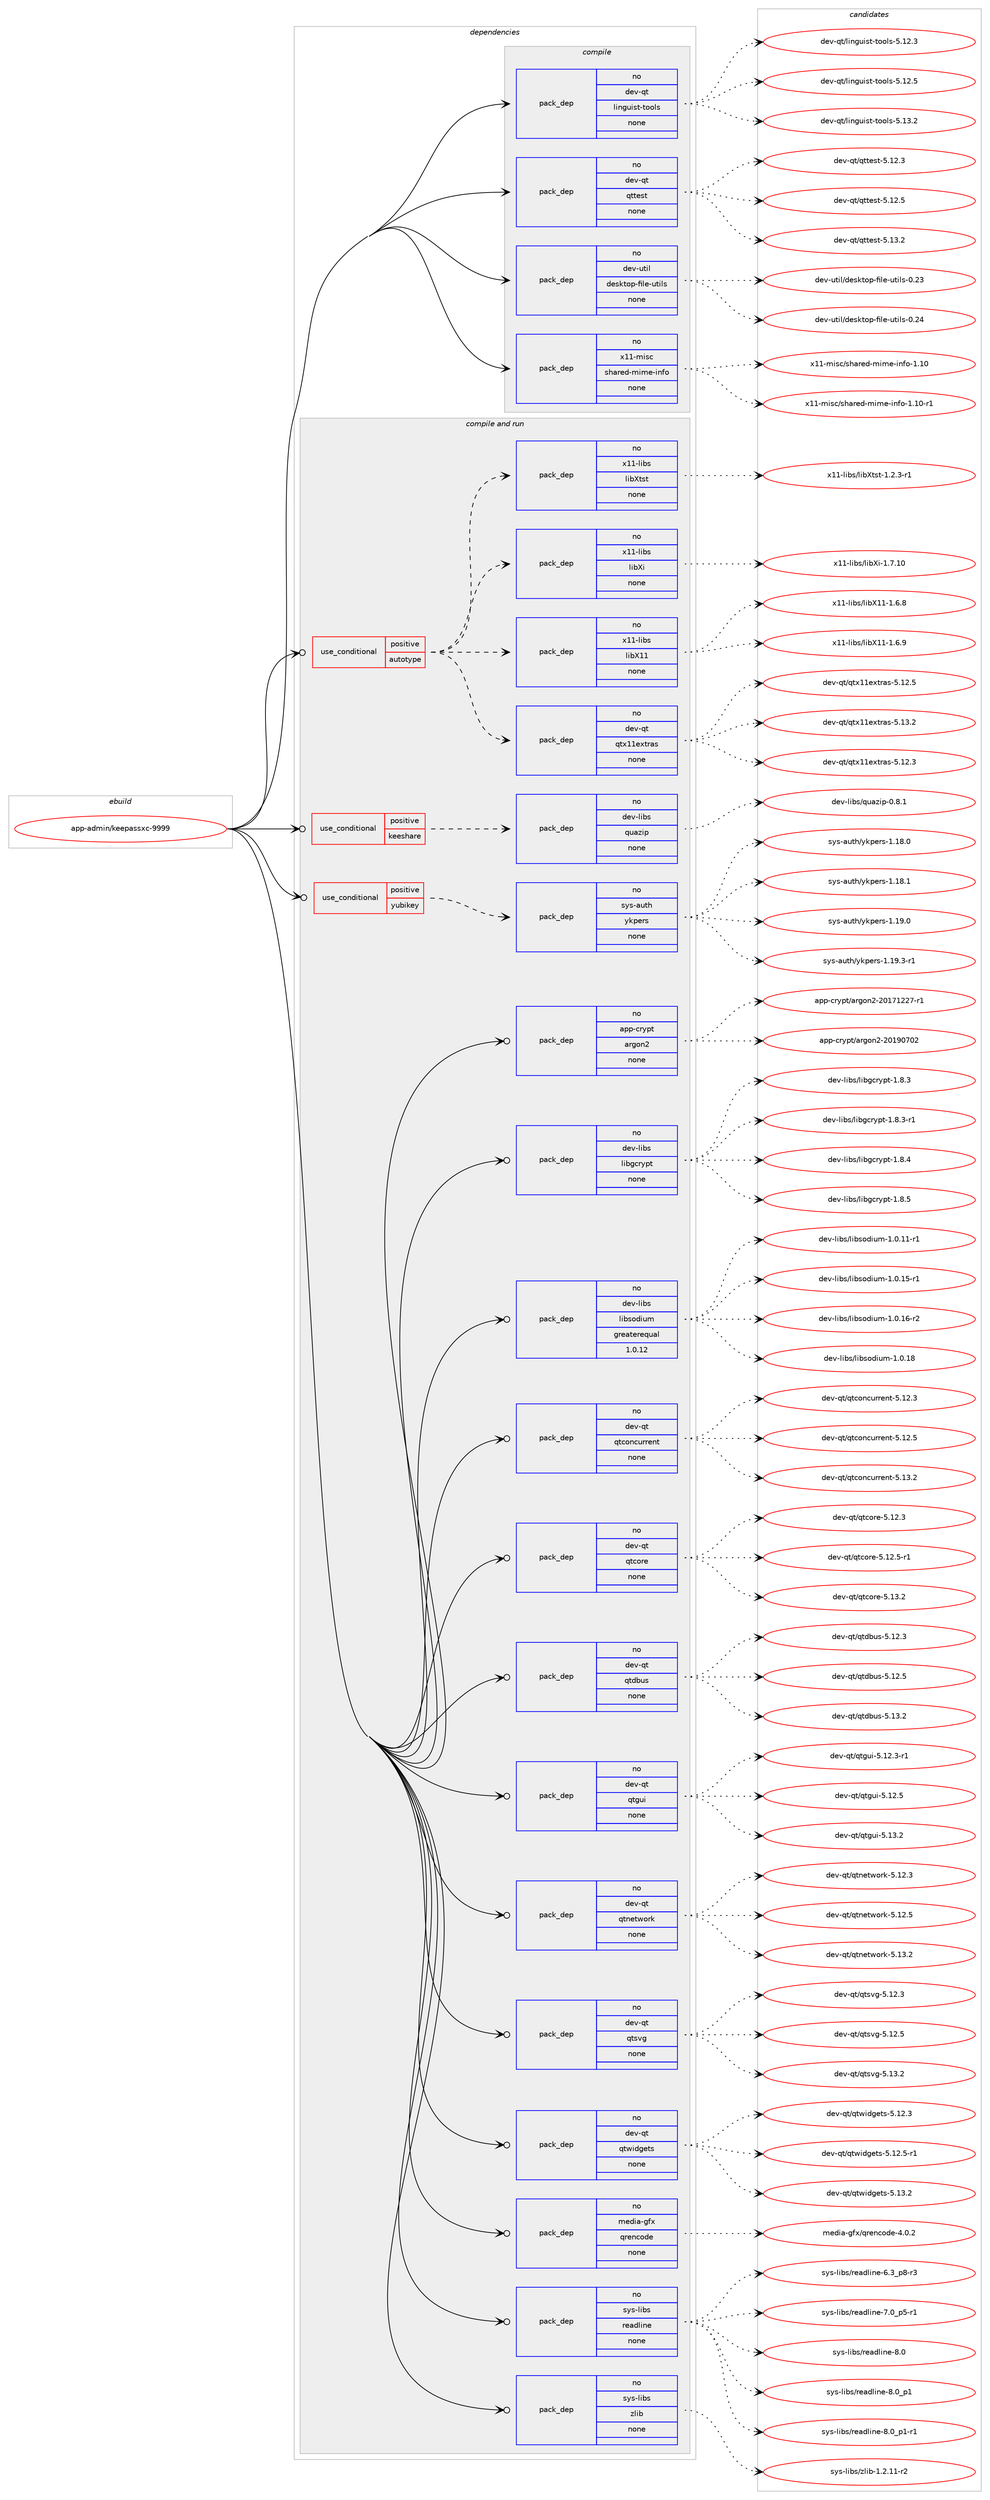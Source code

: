 digraph prolog {

# *************
# Graph options
# *************

newrank=true;
concentrate=true;
compound=true;
graph [rankdir=LR,fontname=Helvetica,fontsize=10,ranksep=1.5];#, ranksep=2.5, nodesep=0.2];
edge  [arrowhead=vee];
node  [fontname=Helvetica,fontsize=10];

# **********
# The ebuild
# **********

subgraph cluster_leftcol {
color=gray;
rank=same;
label=<<i>ebuild</i>>;
id [label="app-admin/keepassxc-9999", color=red, width=4, href="../app-admin/keepassxc-9999.svg"];
}

# ****************
# The dependencies
# ****************

subgraph cluster_midcol {
color=gray;
label=<<i>dependencies</i>>;
subgraph cluster_compile {
fillcolor="#eeeeee";
style=filled;
label=<<i>compile</i>>;
subgraph pack348053 {
dependency467760 [label=<<TABLE BORDER="0" CELLBORDER="1" CELLSPACING="0" CELLPADDING="4" WIDTH="220"><TR><TD ROWSPAN="6" CELLPADDING="30">pack_dep</TD></TR><TR><TD WIDTH="110">no</TD></TR><TR><TD>dev-qt</TD></TR><TR><TD>linguist-tools</TD></TR><TR><TD>none</TD></TR><TR><TD></TD></TR></TABLE>>, shape=none, color=blue];
}
id:e -> dependency467760:w [weight=20,style="solid",arrowhead="vee"];
subgraph pack348054 {
dependency467761 [label=<<TABLE BORDER="0" CELLBORDER="1" CELLSPACING="0" CELLPADDING="4" WIDTH="220"><TR><TD ROWSPAN="6" CELLPADDING="30">pack_dep</TD></TR><TR><TD WIDTH="110">no</TD></TR><TR><TD>dev-qt</TD></TR><TR><TD>qttest</TD></TR><TR><TD>none</TD></TR><TR><TD></TD></TR></TABLE>>, shape=none, color=blue];
}
id:e -> dependency467761:w [weight=20,style="solid",arrowhead="vee"];
subgraph pack348055 {
dependency467762 [label=<<TABLE BORDER="0" CELLBORDER="1" CELLSPACING="0" CELLPADDING="4" WIDTH="220"><TR><TD ROWSPAN="6" CELLPADDING="30">pack_dep</TD></TR><TR><TD WIDTH="110">no</TD></TR><TR><TD>dev-util</TD></TR><TR><TD>desktop-file-utils</TD></TR><TR><TD>none</TD></TR><TR><TD></TD></TR></TABLE>>, shape=none, color=blue];
}
id:e -> dependency467762:w [weight=20,style="solid",arrowhead="vee"];
subgraph pack348056 {
dependency467763 [label=<<TABLE BORDER="0" CELLBORDER="1" CELLSPACING="0" CELLPADDING="4" WIDTH="220"><TR><TD ROWSPAN="6" CELLPADDING="30">pack_dep</TD></TR><TR><TD WIDTH="110">no</TD></TR><TR><TD>x11-misc</TD></TR><TR><TD>shared-mime-info</TD></TR><TR><TD>none</TD></TR><TR><TD></TD></TR></TABLE>>, shape=none, color=blue];
}
id:e -> dependency467763:w [weight=20,style="solid",arrowhead="vee"];
}
subgraph cluster_compileandrun {
fillcolor="#eeeeee";
style=filled;
label=<<i>compile and run</i>>;
subgraph cond111190 {
dependency467764 [label=<<TABLE BORDER="0" CELLBORDER="1" CELLSPACING="0" CELLPADDING="4"><TR><TD ROWSPAN="3" CELLPADDING="10">use_conditional</TD></TR><TR><TD>positive</TD></TR><TR><TD>autotype</TD></TR></TABLE>>, shape=none, color=red];
subgraph pack348057 {
dependency467765 [label=<<TABLE BORDER="0" CELLBORDER="1" CELLSPACING="0" CELLPADDING="4" WIDTH="220"><TR><TD ROWSPAN="6" CELLPADDING="30">pack_dep</TD></TR><TR><TD WIDTH="110">no</TD></TR><TR><TD>dev-qt</TD></TR><TR><TD>qtx11extras</TD></TR><TR><TD>none</TD></TR><TR><TD></TD></TR></TABLE>>, shape=none, color=blue];
}
dependency467764:e -> dependency467765:w [weight=20,style="dashed",arrowhead="vee"];
subgraph pack348058 {
dependency467766 [label=<<TABLE BORDER="0" CELLBORDER="1" CELLSPACING="0" CELLPADDING="4" WIDTH="220"><TR><TD ROWSPAN="6" CELLPADDING="30">pack_dep</TD></TR><TR><TD WIDTH="110">no</TD></TR><TR><TD>x11-libs</TD></TR><TR><TD>libX11</TD></TR><TR><TD>none</TD></TR><TR><TD></TD></TR></TABLE>>, shape=none, color=blue];
}
dependency467764:e -> dependency467766:w [weight=20,style="dashed",arrowhead="vee"];
subgraph pack348059 {
dependency467767 [label=<<TABLE BORDER="0" CELLBORDER="1" CELLSPACING="0" CELLPADDING="4" WIDTH="220"><TR><TD ROWSPAN="6" CELLPADDING="30">pack_dep</TD></TR><TR><TD WIDTH="110">no</TD></TR><TR><TD>x11-libs</TD></TR><TR><TD>libXi</TD></TR><TR><TD>none</TD></TR><TR><TD></TD></TR></TABLE>>, shape=none, color=blue];
}
dependency467764:e -> dependency467767:w [weight=20,style="dashed",arrowhead="vee"];
subgraph pack348060 {
dependency467768 [label=<<TABLE BORDER="0" CELLBORDER="1" CELLSPACING="0" CELLPADDING="4" WIDTH="220"><TR><TD ROWSPAN="6" CELLPADDING="30">pack_dep</TD></TR><TR><TD WIDTH="110">no</TD></TR><TR><TD>x11-libs</TD></TR><TR><TD>libXtst</TD></TR><TR><TD>none</TD></TR><TR><TD></TD></TR></TABLE>>, shape=none, color=blue];
}
dependency467764:e -> dependency467768:w [weight=20,style="dashed",arrowhead="vee"];
}
id:e -> dependency467764:w [weight=20,style="solid",arrowhead="odotvee"];
subgraph cond111191 {
dependency467769 [label=<<TABLE BORDER="0" CELLBORDER="1" CELLSPACING="0" CELLPADDING="4"><TR><TD ROWSPAN="3" CELLPADDING="10">use_conditional</TD></TR><TR><TD>positive</TD></TR><TR><TD>keeshare</TD></TR></TABLE>>, shape=none, color=red];
subgraph pack348061 {
dependency467770 [label=<<TABLE BORDER="0" CELLBORDER="1" CELLSPACING="0" CELLPADDING="4" WIDTH="220"><TR><TD ROWSPAN="6" CELLPADDING="30">pack_dep</TD></TR><TR><TD WIDTH="110">no</TD></TR><TR><TD>dev-libs</TD></TR><TR><TD>quazip</TD></TR><TR><TD>none</TD></TR><TR><TD></TD></TR></TABLE>>, shape=none, color=blue];
}
dependency467769:e -> dependency467770:w [weight=20,style="dashed",arrowhead="vee"];
}
id:e -> dependency467769:w [weight=20,style="solid",arrowhead="odotvee"];
subgraph cond111192 {
dependency467771 [label=<<TABLE BORDER="0" CELLBORDER="1" CELLSPACING="0" CELLPADDING="4"><TR><TD ROWSPAN="3" CELLPADDING="10">use_conditional</TD></TR><TR><TD>positive</TD></TR><TR><TD>yubikey</TD></TR></TABLE>>, shape=none, color=red];
subgraph pack348062 {
dependency467772 [label=<<TABLE BORDER="0" CELLBORDER="1" CELLSPACING="0" CELLPADDING="4" WIDTH="220"><TR><TD ROWSPAN="6" CELLPADDING="30">pack_dep</TD></TR><TR><TD WIDTH="110">no</TD></TR><TR><TD>sys-auth</TD></TR><TR><TD>ykpers</TD></TR><TR><TD>none</TD></TR><TR><TD></TD></TR></TABLE>>, shape=none, color=blue];
}
dependency467771:e -> dependency467772:w [weight=20,style="dashed",arrowhead="vee"];
}
id:e -> dependency467771:w [weight=20,style="solid",arrowhead="odotvee"];
subgraph pack348063 {
dependency467773 [label=<<TABLE BORDER="0" CELLBORDER="1" CELLSPACING="0" CELLPADDING="4" WIDTH="220"><TR><TD ROWSPAN="6" CELLPADDING="30">pack_dep</TD></TR><TR><TD WIDTH="110">no</TD></TR><TR><TD>app-crypt</TD></TR><TR><TD>argon2</TD></TR><TR><TD>none</TD></TR><TR><TD></TD></TR></TABLE>>, shape=none, color=blue];
}
id:e -> dependency467773:w [weight=20,style="solid",arrowhead="odotvee"];
subgraph pack348064 {
dependency467774 [label=<<TABLE BORDER="0" CELLBORDER="1" CELLSPACING="0" CELLPADDING="4" WIDTH="220"><TR><TD ROWSPAN="6" CELLPADDING="30">pack_dep</TD></TR><TR><TD WIDTH="110">no</TD></TR><TR><TD>dev-libs</TD></TR><TR><TD>libgcrypt</TD></TR><TR><TD>none</TD></TR><TR><TD></TD></TR></TABLE>>, shape=none, color=blue];
}
id:e -> dependency467774:w [weight=20,style="solid",arrowhead="odotvee"];
subgraph pack348065 {
dependency467775 [label=<<TABLE BORDER="0" CELLBORDER="1" CELLSPACING="0" CELLPADDING="4" WIDTH="220"><TR><TD ROWSPAN="6" CELLPADDING="30">pack_dep</TD></TR><TR><TD WIDTH="110">no</TD></TR><TR><TD>dev-libs</TD></TR><TR><TD>libsodium</TD></TR><TR><TD>greaterequal</TD></TR><TR><TD>1.0.12</TD></TR></TABLE>>, shape=none, color=blue];
}
id:e -> dependency467775:w [weight=20,style="solid",arrowhead="odotvee"];
subgraph pack348066 {
dependency467776 [label=<<TABLE BORDER="0" CELLBORDER="1" CELLSPACING="0" CELLPADDING="4" WIDTH="220"><TR><TD ROWSPAN="6" CELLPADDING="30">pack_dep</TD></TR><TR><TD WIDTH="110">no</TD></TR><TR><TD>dev-qt</TD></TR><TR><TD>qtconcurrent</TD></TR><TR><TD>none</TD></TR><TR><TD></TD></TR></TABLE>>, shape=none, color=blue];
}
id:e -> dependency467776:w [weight=20,style="solid",arrowhead="odotvee"];
subgraph pack348067 {
dependency467777 [label=<<TABLE BORDER="0" CELLBORDER="1" CELLSPACING="0" CELLPADDING="4" WIDTH="220"><TR><TD ROWSPAN="6" CELLPADDING="30">pack_dep</TD></TR><TR><TD WIDTH="110">no</TD></TR><TR><TD>dev-qt</TD></TR><TR><TD>qtcore</TD></TR><TR><TD>none</TD></TR><TR><TD></TD></TR></TABLE>>, shape=none, color=blue];
}
id:e -> dependency467777:w [weight=20,style="solid",arrowhead="odotvee"];
subgraph pack348068 {
dependency467778 [label=<<TABLE BORDER="0" CELLBORDER="1" CELLSPACING="0" CELLPADDING="4" WIDTH="220"><TR><TD ROWSPAN="6" CELLPADDING="30">pack_dep</TD></TR><TR><TD WIDTH="110">no</TD></TR><TR><TD>dev-qt</TD></TR><TR><TD>qtdbus</TD></TR><TR><TD>none</TD></TR><TR><TD></TD></TR></TABLE>>, shape=none, color=blue];
}
id:e -> dependency467778:w [weight=20,style="solid",arrowhead="odotvee"];
subgraph pack348069 {
dependency467779 [label=<<TABLE BORDER="0" CELLBORDER="1" CELLSPACING="0" CELLPADDING="4" WIDTH="220"><TR><TD ROWSPAN="6" CELLPADDING="30">pack_dep</TD></TR><TR><TD WIDTH="110">no</TD></TR><TR><TD>dev-qt</TD></TR><TR><TD>qtgui</TD></TR><TR><TD>none</TD></TR><TR><TD></TD></TR></TABLE>>, shape=none, color=blue];
}
id:e -> dependency467779:w [weight=20,style="solid",arrowhead="odotvee"];
subgraph pack348070 {
dependency467780 [label=<<TABLE BORDER="0" CELLBORDER="1" CELLSPACING="0" CELLPADDING="4" WIDTH="220"><TR><TD ROWSPAN="6" CELLPADDING="30">pack_dep</TD></TR><TR><TD WIDTH="110">no</TD></TR><TR><TD>dev-qt</TD></TR><TR><TD>qtnetwork</TD></TR><TR><TD>none</TD></TR><TR><TD></TD></TR></TABLE>>, shape=none, color=blue];
}
id:e -> dependency467780:w [weight=20,style="solid",arrowhead="odotvee"];
subgraph pack348071 {
dependency467781 [label=<<TABLE BORDER="0" CELLBORDER="1" CELLSPACING="0" CELLPADDING="4" WIDTH="220"><TR><TD ROWSPAN="6" CELLPADDING="30">pack_dep</TD></TR><TR><TD WIDTH="110">no</TD></TR><TR><TD>dev-qt</TD></TR><TR><TD>qtsvg</TD></TR><TR><TD>none</TD></TR><TR><TD></TD></TR></TABLE>>, shape=none, color=blue];
}
id:e -> dependency467781:w [weight=20,style="solid",arrowhead="odotvee"];
subgraph pack348072 {
dependency467782 [label=<<TABLE BORDER="0" CELLBORDER="1" CELLSPACING="0" CELLPADDING="4" WIDTH="220"><TR><TD ROWSPAN="6" CELLPADDING="30">pack_dep</TD></TR><TR><TD WIDTH="110">no</TD></TR><TR><TD>dev-qt</TD></TR><TR><TD>qtwidgets</TD></TR><TR><TD>none</TD></TR><TR><TD></TD></TR></TABLE>>, shape=none, color=blue];
}
id:e -> dependency467782:w [weight=20,style="solid",arrowhead="odotvee"];
subgraph pack348073 {
dependency467783 [label=<<TABLE BORDER="0" CELLBORDER="1" CELLSPACING="0" CELLPADDING="4" WIDTH="220"><TR><TD ROWSPAN="6" CELLPADDING="30">pack_dep</TD></TR><TR><TD WIDTH="110">no</TD></TR><TR><TD>media-gfx</TD></TR><TR><TD>qrencode</TD></TR><TR><TD>none</TD></TR><TR><TD></TD></TR></TABLE>>, shape=none, color=blue];
}
id:e -> dependency467783:w [weight=20,style="solid",arrowhead="odotvee"];
subgraph pack348074 {
dependency467784 [label=<<TABLE BORDER="0" CELLBORDER="1" CELLSPACING="0" CELLPADDING="4" WIDTH="220"><TR><TD ROWSPAN="6" CELLPADDING="30">pack_dep</TD></TR><TR><TD WIDTH="110">no</TD></TR><TR><TD>sys-libs</TD></TR><TR><TD>readline</TD></TR><TR><TD>none</TD></TR><TR><TD></TD></TR></TABLE>>, shape=none, color=blue];
}
id:e -> dependency467784:w [weight=20,style="solid",arrowhead="odotvee"];
subgraph pack348075 {
dependency467785 [label=<<TABLE BORDER="0" CELLBORDER="1" CELLSPACING="0" CELLPADDING="4" WIDTH="220"><TR><TD ROWSPAN="6" CELLPADDING="30">pack_dep</TD></TR><TR><TD WIDTH="110">no</TD></TR><TR><TD>sys-libs</TD></TR><TR><TD>zlib</TD></TR><TR><TD>none</TD></TR><TR><TD></TD></TR></TABLE>>, shape=none, color=blue];
}
id:e -> dependency467785:w [weight=20,style="solid",arrowhead="odotvee"];
}
subgraph cluster_run {
fillcolor="#eeeeee";
style=filled;
label=<<i>run</i>>;
}
}

# **************
# The candidates
# **************

subgraph cluster_choices {
rank=same;
color=gray;
label=<<i>candidates</i>>;

subgraph choice348053 {
color=black;
nodesep=1;
choice10010111845113116471081051101031171051151164511611111110811545534649504651 [label="dev-qt/linguist-tools-5.12.3", color=red, width=4,href="../dev-qt/linguist-tools-5.12.3.svg"];
choice10010111845113116471081051101031171051151164511611111110811545534649504653 [label="dev-qt/linguist-tools-5.12.5", color=red, width=4,href="../dev-qt/linguist-tools-5.12.5.svg"];
choice10010111845113116471081051101031171051151164511611111110811545534649514650 [label="dev-qt/linguist-tools-5.13.2", color=red, width=4,href="../dev-qt/linguist-tools-5.13.2.svg"];
dependency467760:e -> choice10010111845113116471081051101031171051151164511611111110811545534649504651:w [style=dotted,weight="100"];
dependency467760:e -> choice10010111845113116471081051101031171051151164511611111110811545534649504653:w [style=dotted,weight="100"];
dependency467760:e -> choice10010111845113116471081051101031171051151164511611111110811545534649514650:w [style=dotted,weight="100"];
}
subgraph choice348054 {
color=black;
nodesep=1;
choice100101118451131164711311611610111511645534649504651 [label="dev-qt/qttest-5.12.3", color=red, width=4,href="../dev-qt/qttest-5.12.3.svg"];
choice100101118451131164711311611610111511645534649504653 [label="dev-qt/qttest-5.12.5", color=red, width=4,href="../dev-qt/qttest-5.12.5.svg"];
choice100101118451131164711311611610111511645534649514650 [label="dev-qt/qttest-5.13.2", color=red, width=4,href="../dev-qt/qttest-5.13.2.svg"];
dependency467761:e -> choice100101118451131164711311611610111511645534649504651:w [style=dotted,weight="100"];
dependency467761:e -> choice100101118451131164711311611610111511645534649504653:w [style=dotted,weight="100"];
dependency467761:e -> choice100101118451131164711311611610111511645534649514650:w [style=dotted,weight="100"];
}
subgraph choice348055 {
color=black;
nodesep=1;
choice100101118451171161051084710010111510711611111245102105108101451171161051081154548465051 [label="dev-util/desktop-file-utils-0.23", color=red, width=4,href="../dev-util/desktop-file-utils-0.23.svg"];
choice100101118451171161051084710010111510711611111245102105108101451171161051081154548465052 [label="dev-util/desktop-file-utils-0.24", color=red, width=4,href="../dev-util/desktop-file-utils-0.24.svg"];
dependency467762:e -> choice100101118451171161051084710010111510711611111245102105108101451171161051081154548465051:w [style=dotted,weight="100"];
dependency467762:e -> choice100101118451171161051084710010111510711611111245102105108101451171161051081154548465052:w [style=dotted,weight="100"];
}
subgraph choice348056 {
color=black;
nodesep=1;
choice12049494510910511599471151049711410110045109105109101451051101021114549464948 [label="x11-misc/shared-mime-info-1.10", color=red, width=4,href="../x11-misc/shared-mime-info-1.10.svg"];
choice120494945109105115994711510497114101100451091051091014510511010211145494649484511449 [label="x11-misc/shared-mime-info-1.10-r1", color=red, width=4,href="../x11-misc/shared-mime-info-1.10-r1.svg"];
dependency467763:e -> choice12049494510910511599471151049711410110045109105109101451051101021114549464948:w [style=dotted,weight="100"];
dependency467763:e -> choice120494945109105115994711510497114101100451091051091014510511010211145494649484511449:w [style=dotted,weight="100"];
}
subgraph choice348057 {
color=black;
nodesep=1;
choice100101118451131164711311612049491011201161149711545534649504651 [label="dev-qt/qtx11extras-5.12.3", color=red, width=4,href="../dev-qt/qtx11extras-5.12.3.svg"];
choice100101118451131164711311612049491011201161149711545534649504653 [label="dev-qt/qtx11extras-5.12.5", color=red, width=4,href="../dev-qt/qtx11extras-5.12.5.svg"];
choice100101118451131164711311612049491011201161149711545534649514650 [label="dev-qt/qtx11extras-5.13.2", color=red, width=4,href="../dev-qt/qtx11extras-5.13.2.svg"];
dependency467765:e -> choice100101118451131164711311612049491011201161149711545534649504651:w [style=dotted,weight="100"];
dependency467765:e -> choice100101118451131164711311612049491011201161149711545534649504653:w [style=dotted,weight="100"];
dependency467765:e -> choice100101118451131164711311612049491011201161149711545534649514650:w [style=dotted,weight="100"];
}
subgraph choice348058 {
color=black;
nodesep=1;
choice120494945108105981154710810598884949454946544656 [label="x11-libs/libX11-1.6.8", color=red, width=4,href="../x11-libs/libX11-1.6.8.svg"];
choice120494945108105981154710810598884949454946544657 [label="x11-libs/libX11-1.6.9", color=red, width=4,href="../x11-libs/libX11-1.6.9.svg"];
dependency467766:e -> choice120494945108105981154710810598884949454946544656:w [style=dotted,weight="100"];
dependency467766:e -> choice120494945108105981154710810598884949454946544657:w [style=dotted,weight="100"];
}
subgraph choice348059 {
color=black;
nodesep=1;
choice1204949451081059811547108105988810545494655464948 [label="x11-libs/libXi-1.7.10", color=red, width=4,href="../x11-libs/libXi-1.7.10.svg"];
dependency467767:e -> choice1204949451081059811547108105988810545494655464948:w [style=dotted,weight="100"];
}
subgraph choice348060 {
color=black;
nodesep=1;
choice120494945108105981154710810598881161151164549465046514511449 [label="x11-libs/libXtst-1.2.3-r1", color=red, width=4,href="../x11-libs/libXtst-1.2.3-r1.svg"];
dependency467768:e -> choice120494945108105981154710810598881161151164549465046514511449:w [style=dotted,weight="100"];
}
subgraph choice348061 {
color=black;
nodesep=1;
choice10010111845108105981154711311797122105112454846564649 [label="dev-libs/quazip-0.8.1", color=red, width=4,href="../dev-libs/quazip-0.8.1.svg"];
dependency467770:e -> choice10010111845108105981154711311797122105112454846564649:w [style=dotted,weight="100"];
}
subgraph choice348062 {
color=black;
nodesep=1;
choice11512111545971171161044712110711210111411545494649564648 [label="sys-auth/ykpers-1.18.0", color=red, width=4,href="../sys-auth/ykpers-1.18.0.svg"];
choice11512111545971171161044712110711210111411545494649564649 [label="sys-auth/ykpers-1.18.1", color=red, width=4,href="../sys-auth/ykpers-1.18.1.svg"];
choice11512111545971171161044712110711210111411545494649574648 [label="sys-auth/ykpers-1.19.0", color=red, width=4,href="../sys-auth/ykpers-1.19.0.svg"];
choice115121115459711711610447121107112101114115454946495746514511449 [label="sys-auth/ykpers-1.19.3-r1", color=red, width=4,href="../sys-auth/ykpers-1.19.3-r1.svg"];
dependency467772:e -> choice11512111545971171161044712110711210111411545494649564648:w [style=dotted,weight="100"];
dependency467772:e -> choice11512111545971171161044712110711210111411545494649564649:w [style=dotted,weight="100"];
dependency467772:e -> choice11512111545971171161044712110711210111411545494649574648:w [style=dotted,weight="100"];
dependency467772:e -> choice115121115459711711610447121107112101114115454946495746514511449:w [style=dotted,weight="100"];
}
subgraph choice348063 {
color=black;
nodesep=1;
choice9711211245991141211121164797114103111110504550484955495050554511449 [label="app-crypt/argon2-20171227-r1", color=red, width=4,href="../app-crypt/argon2-20171227-r1.svg"];
choice971121124599114121112116479711410311111050455048495748554850 [label="app-crypt/argon2-20190702", color=red, width=4,href="../app-crypt/argon2-20190702.svg"];
dependency467773:e -> choice9711211245991141211121164797114103111110504550484955495050554511449:w [style=dotted,weight="100"];
dependency467773:e -> choice971121124599114121112116479711410311111050455048495748554850:w [style=dotted,weight="100"];
}
subgraph choice348064 {
color=black;
nodesep=1;
choice1001011184510810598115471081059810399114121112116454946564651 [label="dev-libs/libgcrypt-1.8.3", color=red, width=4,href="../dev-libs/libgcrypt-1.8.3.svg"];
choice10010111845108105981154710810598103991141211121164549465646514511449 [label="dev-libs/libgcrypt-1.8.3-r1", color=red, width=4,href="../dev-libs/libgcrypt-1.8.3-r1.svg"];
choice1001011184510810598115471081059810399114121112116454946564652 [label="dev-libs/libgcrypt-1.8.4", color=red, width=4,href="../dev-libs/libgcrypt-1.8.4.svg"];
choice1001011184510810598115471081059810399114121112116454946564653 [label="dev-libs/libgcrypt-1.8.5", color=red, width=4,href="../dev-libs/libgcrypt-1.8.5.svg"];
dependency467774:e -> choice1001011184510810598115471081059810399114121112116454946564651:w [style=dotted,weight="100"];
dependency467774:e -> choice10010111845108105981154710810598103991141211121164549465646514511449:w [style=dotted,weight="100"];
dependency467774:e -> choice1001011184510810598115471081059810399114121112116454946564652:w [style=dotted,weight="100"];
dependency467774:e -> choice1001011184510810598115471081059810399114121112116454946564653:w [style=dotted,weight="100"];
}
subgraph choice348065 {
color=black;
nodesep=1;
choice10010111845108105981154710810598115111100105117109454946484649494511449 [label="dev-libs/libsodium-1.0.11-r1", color=red, width=4,href="../dev-libs/libsodium-1.0.11-r1.svg"];
choice10010111845108105981154710810598115111100105117109454946484649534511449 [label="dev-libs/libsodium-1.0.15-r1", color=red, width=4,href="../dev-libs/libsodium-1.0.15-r1.svg"];
choice10010111845108105981154710810598115111100105117109454946484649544511450 [label="dev-libs/libsodium-1.0.16-r2", color=red, width=4,href="../dev-libs/libsodium-1.0.16-r2.svg"];
choice1001011184510810598115471081059811511110010511710945494648464956 [label="dev-libs/libsodium-1.0.18", color=red, width=4,href="../dev-libs/libsodium-1.0.18.svg"];
dependency467775:e -> choice10010111845108105981154710810598115111100105117109454946484649494511449:w [style=dotted,weight="100"];
dependency467775:e -> choice10010111845108105981154710810598115111100105117109454946484649534511449:w [style=dotted,weight="100"];
dependency467775:e -> choice10010111845108105981154710810598115111100105117109454946484649544511450:w [style=dotted,weight="100"];
dependency467775:e -> choice1001011184510810598115471081059811511110010511710945494648464956:w [style=dotted,weight="100"];
}
subgraph choice348066 {
color=black;
nodesep=1;
choice1001011184511311647113116991111109911711411410111011645534649504651 [label="dev-qt/qtconcurrent-5.12.3", color=red, width=4,href="../dev-qt/qtconcurrent-5.12.3.svg"];
choice1001011184511311647113116991111109911711411410111011645534649504653 [label="dev-qt/qtconcurrent-5.12.5", color=red, width=4,href="../dev-qt/qtconcurrent-5.12.5.svg"];
choice1001011184511311647113116991111109911711411410111011645534649514650 [label="dev-qt/qtconcurrent-5.13.2", color=red, width=4,href="../dev-qt/qtconcurrent-5.13.2.svg"];
dependency467776:e -> choice1001011184511311647113116991111109911711411410111011645534649504651:w [style=dotted,weight="100"];
dependency467776:e -> choice1001011184511311647113116991111109911711411410111011645534649504653:w [style=dotted,weight="100"];
dependency467776:e -> choice1001011184511311647113116991111109911711411410111011645534649514650:w [style=dotted,weight="100"];
}
subgraph choice348067 {
color=black;
nodesep=1;
choice10010111845113116471131169911111410145534649504651 [label="dev-qt/qtcore-5.12.3", color=red, width=4,href="../dev-qt/qtcore-5.12.3.svg"];
choice100101118451131164711311699111114101455346495046534511449 [label="dev-qt/qtcore-5.12.5-r1", color=red, width=4,href="../dev-qt/qtcore-5.12.5-r1.svg"];
choice10010111845113116471131169911111410145534649514650 [label="dev-qt/qtcore-5.13.2", color=red, width=4,href="../dev-qt/qtcore-5.13.2.svg"];
dependency467777:e -> choice10010111845113116471131169911111410145534649504651:w [style=dotted,weight="100"];
dependency467777:e -> choice100101118451131164711311699111114101455346495046534511449:w [style=dotted,weight="100"];
dependency467777:e -> choice10010111845113116471131169911111410145534649514650:w [style=dotted,weight="100"];
}
subgraph choice348068 {
color=black;
nodesep=1;
choice10010111845113116471131161009811711545534649504651 [label="dev-qt/qtdbus-5.12.3", color=red, width=4,href="../dev-qt/qtdbus-5.12.3.svg"];
choice10010111845113116471131161009811711545534649504653 [label="dev-qt/qtdbus-5.12.5", color=red, width=4,href="../dev-qt/qtdbus-5.12.5.svg"];
choice10010111845113116471131161009811711545534649514650 [label="dev-qt/qtdbus-5.13.2", color=red, width=4,href="../dev-qt/qtdbus-5.13.2.svg"];
dependency467778:e -> choice10010111845113116471131161009811711545534649504651:w [style=dotted,weight="100"];
dependency467778:e -> choice10010111845113116471131161009811711545534649504653:w [style=dotted,weight="100"];
dependency467778:e -> choice10010111845113116471131161009811711545534649514650:w [style=dotted,weight="100"];
}
subgraph choice348069 {
color=black;
nodesep=1;
choice1001011184511311647113116103117105455346495046514511449 [label="dev-qt/qtgui-5.12.3-r1", color=red, width=4,href="../dev-qt/qtgui-5.12.3-r1.svg"];
choice100101118451131164711311610311710545534649504653 [label="dev-qt/qtgui-5.12.5", color=red, width=4,href="../dev-qt/qtgui-5.12.5.svg"];
choice100101118451131164711311610311710545534649514650 [label="dev-qt/qtgui-5.13.2", color=red, width=4,href="../dev-qt/qtgui-5.13.2.svg"];
dependency467779:e -> choice1001011184511311647113116103117105455346495046514511449:w [style=dotted,weight="100"];
dependency467779:e -> choice100101118451131164711311610311710545534649504653:w [style=dotted,weight="100"];
dependency467779:e -> choice100101118451131164711311610311710545534649514650:w [style=dotted,weight="100"];
}
subgraph choice348070 {
color=black;
nodesep=1;
choice100101118451131164711311611010111611911111410745534649504651 [label="dev-qt/qtnetwork-5.12.3", color=red, width=4,href="../dev-qt/qtnetwork-5.12.3.svg"];
choice100101118451131164711311611010111611911111410745534649504653 [label="dev-qt/qtnetwork-5.12.5", color=red, width=4,href="../dev-qt/qtnetwork-5.12.5.svg"];
choice100101118451131164711311611010111611911111410745534649514650 [label="dev-qt/qtnetwork-5.13.2", color=red, width=4,href="../dev-qt/qtnetwork-5.13.2.svg"];
dependency467780:e -> choice100101118451131164711311611010111611911111410745534649504651:w [style=dotted,weight="100"];
dependency467780:e -> choice100101118451131164711311611010111611911111410745534649504653:w [style=dotted,weight="100"];
dependency467780:e -> choice100101118451131164711311611010111611911111410745534649514650:w [style=dotted,weight="100"];
}
subgraph choice348071 {
color=black;
nodesep=1;
choice100101118451131164711311611511810345534649504651 [label="dev-qt/qtsvg-5.12.3", color=red, width=4,href="../dev-qt/qtsvg-5.12.3.svg"];
choice100101118451131164711311611511810345534649504653 [label="dev-qt/qtsvg-5.12.5", color=red, width=4,href="../dev-qt/qtsvg-5.12.5.svg"];
choice100101118451131164711311611511810345534649514650 [label="dev-qt/qtsvg-5.13.2", color=red, width=4,href="../dev-qt/qtsvg-5.13.2.svg"];
dependency467781:e -> choice100101118451131164711311611511810345534649504651:w [style=dotted,weight="100"];
dependency467781:e -> choice100101118451131164711311611511810345534649504653:w [style=dotted,weight="100"];
dependency467781:e -> choice100101118451131164711311611511810345534649514650:w [style=dotted,weight="100"];
}
subgraph choice348072 {
color=black;
nodesep=1;
choice100101118451131164711311611910510010310111611545534649504651 [label="dev-qt/qtwidgets-5.12.3", color=red, width=4,href="../dev-qt/qtwidgets-5.12.3.svg"];
choice1001011184511311647113116119105100103101116115455346495046534511449 [label="dev-qt/qtwidgets-5.12.5-r1", color=red, width=4,href="../dev-qt/qtwidgets-5.12.5-r1.svg"];
choice100101118451131164711311611910510010310111611545534649514650 [label="dev-qt/qtwidgets-5.13.2", color=red, width=4,href="../dev-qt/qtwidgets-5.13.2.svg"];
dependency467782:e -> choice100101118451131164711311611910510010310111611545534649504651:w [style=dotted,weight="100"];
dependency467782:e -> choice1001011184511311647113116119105100103101116115455346495046534511449:w [style=dotted,weight="100"];
dependency467782:e -> choice100101118451131164711311611910510010310111611545534649514650:w [style=dotted,weight="100"];
}
subgraph choice348073 {
color=black;
nodesep=1;
choice10910110010597451031021204711311410111099111100101455246484650 [label="media-gfx/qrencode-4.0.2", color=red, width=4,href="../media-gfx/qrencode-4.0.2.svg"];
dependency467783:e -> choice10910110010597451031021204711311410111099111100101455246484650:w [style=dotted,weight="100"];
}
subgraph choice348074 {
color=black;
nodesep=1;
choice115121115451081059811547114101971001081051101014554465195112564511451 [label="sys-libs/readline-6.3_p8-r3", color=red, width=4,href="../sys-libs/readline-6.3_p8-r3.svg"];
choice115121115451081059811547114101971001081051101014555464895112534511449 [label="sys-libs/readline-7.0_p5-r1", color=red, width=4,href="../sys-libs/readline-7.0_p5-r1.svg"];
choice1151211154510810598115471141019710010810511010145564648 [label="sys-libs/readline-8.0", color=red, width=4,href="../sys-libs/readline-8.0.svg"];
choice11512111545108105981154711410197100108105110101455646489511249 [label="sys-libs/readline-8.0_p1", color=red, width=4,href="../sys-libs/readline-8.0_p1.svg"];
choice115121115451081059811547114101971001081051101014556464895112494511449 [label="sys-libs/readline-8.0_p1-r1", color=red, width=4,href="../sys-libs/readline-8.0_p1-r1.svg"];
dependency467784:e -> choice115121115451081059811547114101971001081051101014554465195112564511451:w [style=dotted,weight="100"];
dependency467784:e -> choice115121115451081059811547114101971001081051101014555464895112534511449:w [style=dotted,weight="100"];
dependency467784:e -> choice1151211154510810598115471141019710010810511010145564648:w [style=dotted,weight="100"];
dependency467784:e -> choice11512111545108105981154711410197100108105110101455646489511249:w [style=dotted,weight="100"];
dependency467784:e -> choice115121115451081059811547114101971001081051101014556464895112494511449:w [style=dotted,weight="100"];
}
subgraph choice348075 {
color=black;
nodesep=1;
choice11512111545108105981154712210810598454946504649494511450 [label="sys-libs/zlib-1.2.11-r2", color=red, width=4,href="../sys-libs/zlib-1.2.11-r2.svg"];
dependency467785:e -> choice11512111545108105981154712210810598454946504649494511450:w [style=dotted,weight="100"];
}
}

}
